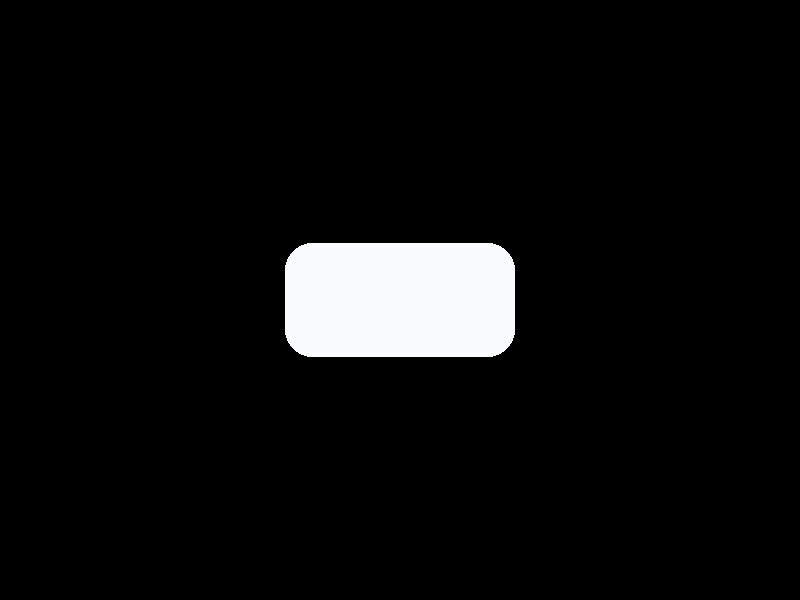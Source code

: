 #version 3.7;
#include "colors.inc"        
#include "shapes.inc"
global_settings {
 assumed_gamma 0.4 
}
background { colour srgbt <0.0, 0.0, 0.0, 1.0> }
camera {
  location <0, 5, 0>
  look_at  <0, -1, 0>
}

#declare pA = <-1,  0, -0.5>;  // A corner
#declare pB = <+1, -1, +0.5>;  // The opposite corner
#declare EdgeAndcornerRadius = 0.25;
#declare UseMerge = false;

object {
  Round_Box(pA, pB, EdgeAndcornerRadius, UseMerge)
  texture {
    pigment { color Silver }
  }
  finish {
    ambient .1
    diffuse .3
    specular 1
    roughness .01
    metallic
    reflection {
      .75
      metallic
    }
  }
}

light_source { <-2, 4, 4> color White}
